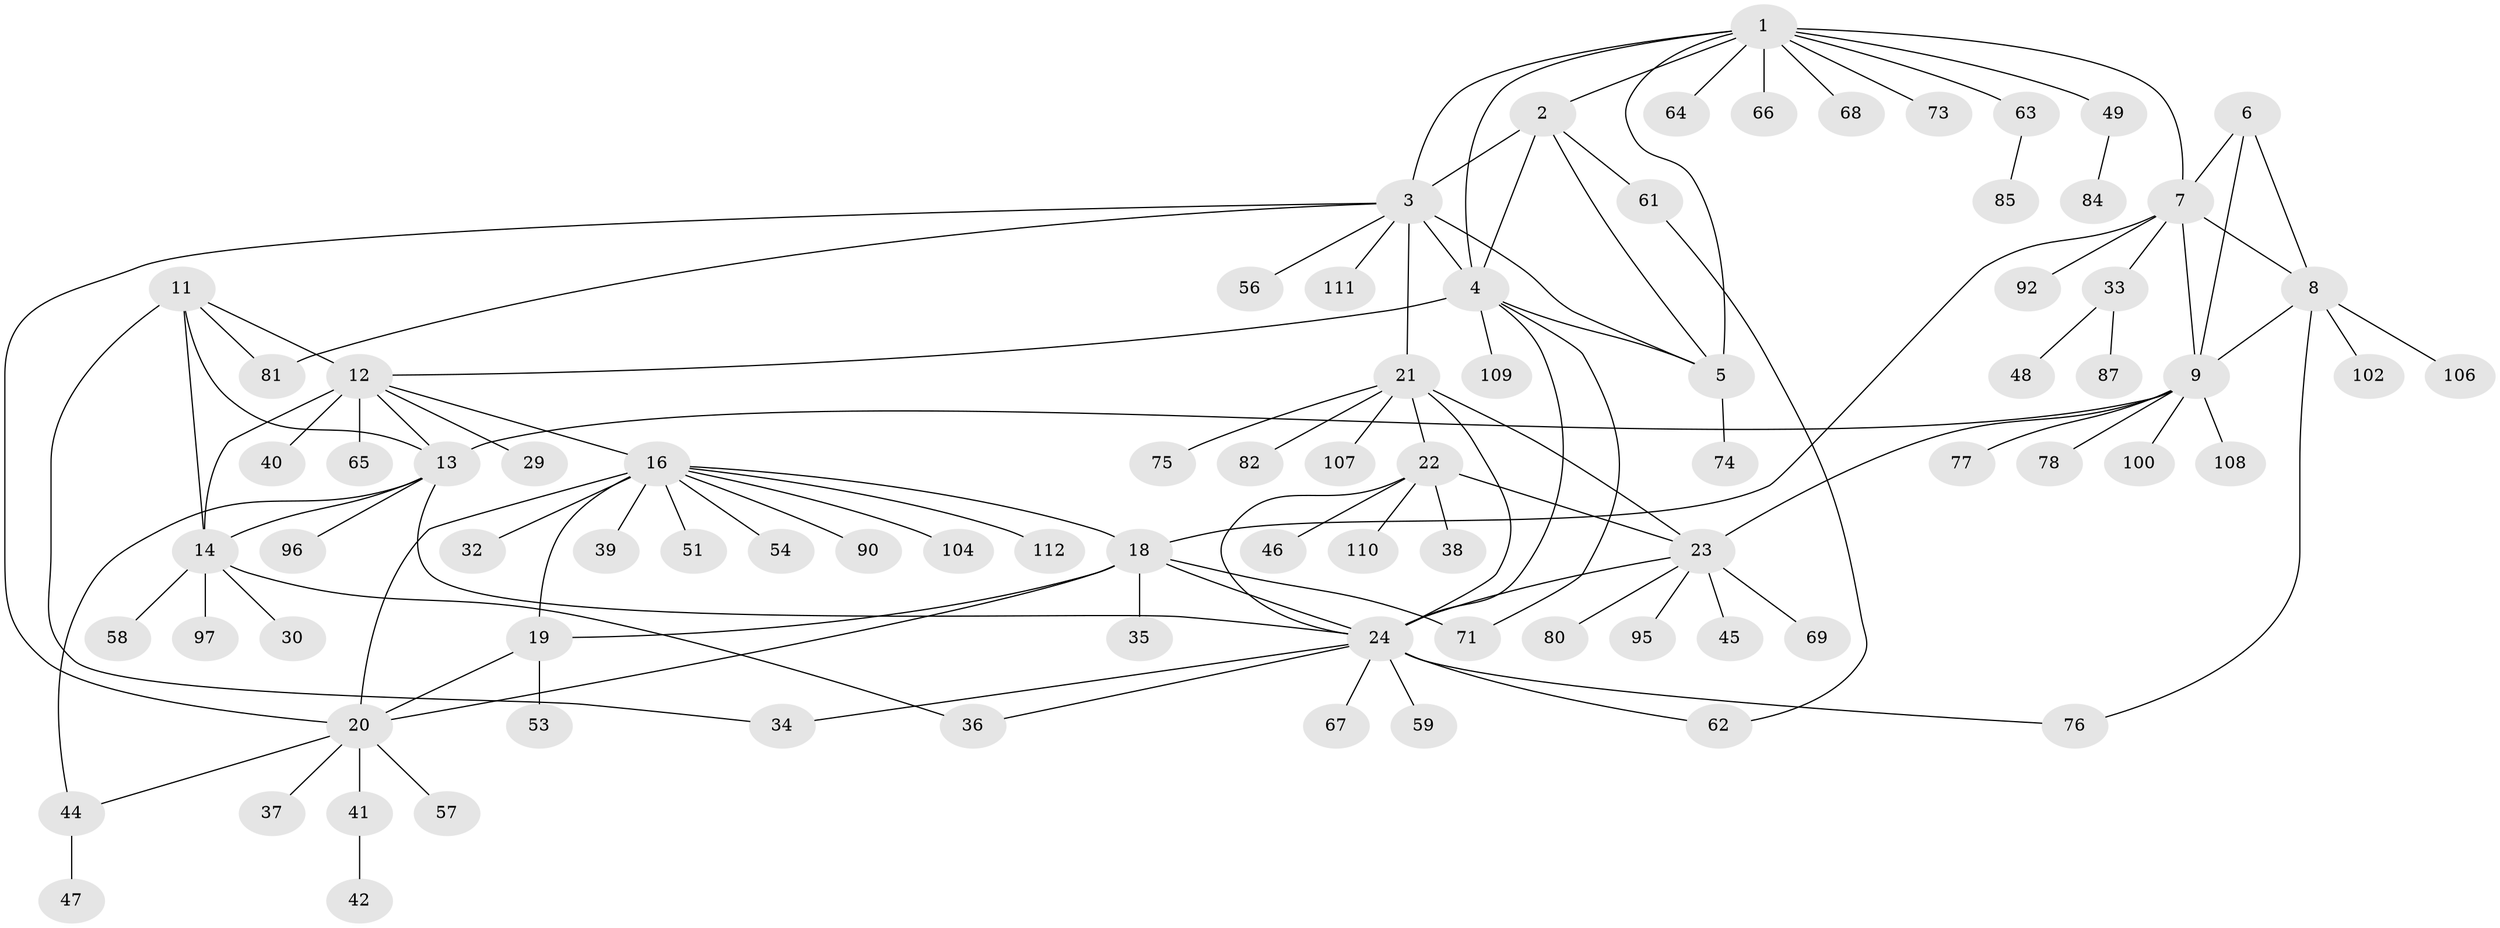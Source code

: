 // Generated by graph-tools (version 1.1) at 2025/52/02/27/25 19:52:13]
// undirected, 84 vertices, 115 edges
graph export_dot {
graph [start="1"]
  node [color=gray90,style=filled];
  1 [super="+50"];
  2;
  3 [super="+88"];
  4 [super="+31"];
  5 [super="+28"];
  6 [super="+55"];
  7 [super="+26"];
  8 [super="+70"];
  9 [super="+10"];
  11 [super="+91"];
  12 [super="+105"];
  13 [super="+86"];
  14 [super="+15"];
  16 [super="+17"];
  18 [super="+60"];
  19 [super="+83"];
  20 [super="+89"];
  21 [super="+25"];
  22 [super="+27"];
  23 [super="+72"];
  24 [super="+43"];
  29;
  30;
  32;
  33 [super="+94"];
  34;
  35;
  36 [super="+79"];
  37;
  38;
  39;
  40;
  41;
  42 [super="+98"];
  44 [super="+52"];
  45;
  46;
  47;
  48;
  49;
  51;
  53;
  54;
  56;
  57;
  58;
  59;
  61;
  62 [super="+103"];
  63 [super="+101"];
  64;
  65;
  66;
  67;
  68;
  69;
  71;
  73;
  74;
  75 [super="+99"];
  76;
  77;
  78;
  80;
  81 [super="+93"];
  82;
  84;
  85;
  87;
  90;
  92;
  95;
  96;
  97;
  100;
  102;
  104;
  106;
  107;
  108;
  109;
  110;
  111;
  112;
  1 -- 2;
  1 -- 3;
  1 -- 4;
  1 -- 5;
  1 -- 7;
  1 -- 49;
  1 -- 63;
  1 -- 64;
  1 -- 66;
  1 -- 68;
  1 -- 73;
  2 -- 3;
  2 -- 4;
  2 -- 5;
  2 -- 61;
  3 -- 4;
  3 -- 5;
  3 -- 20;
  3 -- 56;
  3 -- 81;
  3 -- 111;
  3 -- 21;
  4 -- 5;
  4 -- 12;
  4 -- 24;
  4 -- 71;
  4 -- 109;
  5 -- 74;
  6 -- 7;
  6 -- 8;
  6 -- 9 [weight=2];
  7 -- 8;
  7 -- 9 [weight=2];
  7 -- 18;
  7 -- 33;
  7 -- 92;
  8 -- 9 [weight=2];
  8 -- 76;
  8 -- 102;
  8 -- 106;
  9 -- 13;
  9 -- 23;
  9 -- 77;
  9 -- 100;
  9 -- 108;
  9 -- 78;
  11 -- 12;
  11 -- 13;
  11 -- 14 [weight=2];
  11 -- 34;
  11 -- 81;
  12 -- 13;
  12 -- 14 [weight=2];
  12 -- 29;
  12 -- 40;
  12 -- 65;
  12 -- 16;
  13 -- 14 [weight=2];
  13 -- 24;
  13 -- 44;
  13 -- 96;
  14 -- 97;
  14 -- 36;
  14 -- 30;
  14 -- 58;
  16 -- 18 [weight=2];
  16 -- 19 [weight=2];
  16 -- 20 [weight=2];
  16 -- 32;
  16 -- 39;
  16 -- 51;
  16 -- 90;
  16 -- 104;
  16 -- 112;
  16 -- 54;
  18 -- 19;
  18 -- 20;
  18 -- 24;
  18 -- 35;
  18 -- 71;
  19 -- 20;
  19 -- 53;
  20 -- 37;
  20 -- 41;
  20 -- 44;
  20 -- 57;
  21 -- 22 [weight=2];
  21 -- 23 [weight=2];
  21 -- 24 [weight=2];
  21 -- 75;
  21 -- 82;
  21 -- 107;
  22 -- 23;
  22 -- 24;
  22 -- 38;
  22 -- 46;
  22 -- 110;
  23 -- 24;
  23 -- 45;
  23 -- 69;
  23 -- 80;
  23 -- 95;
  24 -- 34;
  24 -- 59;
  24 -- 62;
  24 -- 67;
  24 -- 76;
  24 -- 36;
  33 -- 48;
  33 -- 87;
  41 -- 42;
  44 -- 47;
  49 -- 84;
  61 -- 62;
  63 -- 85;
}
